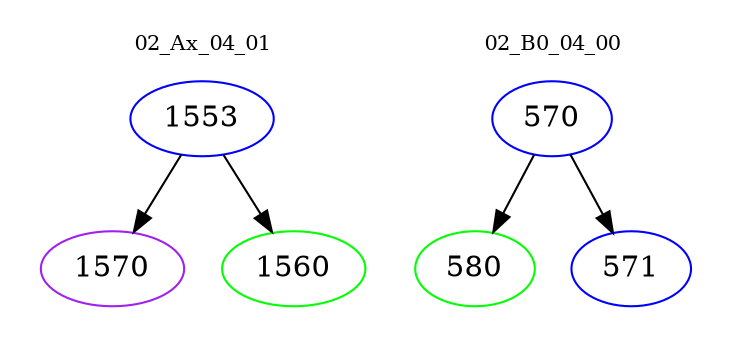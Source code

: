 digraph{
subgraph cluster_0 {
color = white
label = "02_Ax_04_01";
fontsize=10;
T0_1553 [label="1553", color="blue"]
T0_1553 -> T0_1570 [color="black"]
T0_1570 [label="1570", color="purple"]
T0_1553 -> T0_1560 [color="black"]
T0_1560 [label="1560", color="green"]
}
subgraph cluster_1 {
color = white
label = "02_B0_04_00";
fontsize=10;
T1_570 [label="570", color="blue"]
T1_570 -> T1_580 [color="black"]
T1_580 [label="580", color="green"]
T1_570 -> T1_571 [color="black"]
T1_571 [label="571", color="blue"]
}
}
